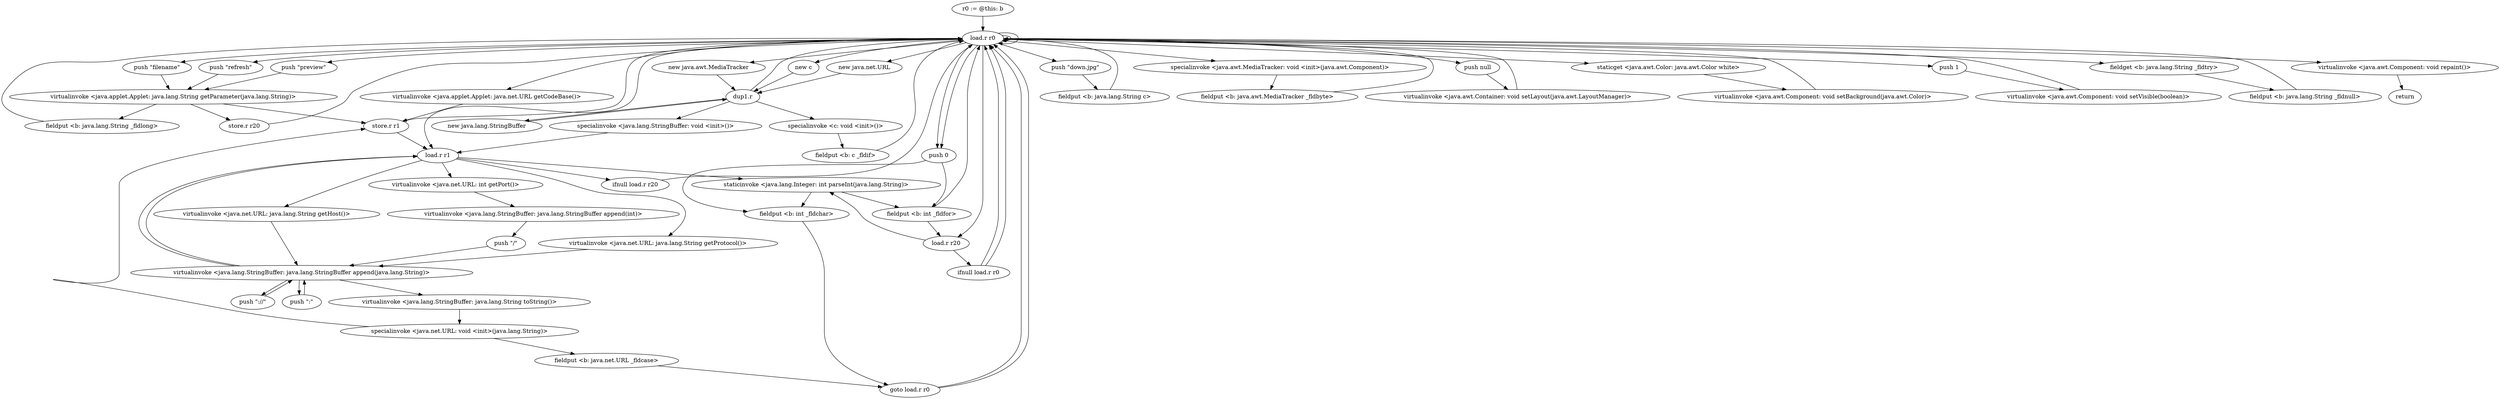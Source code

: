 digraph "" {
    "r0 := @this: b"
    "load.r r0"
    "r0 := @this: b"->"load.r r0";
    "load.r r0"->"load.r r0";
    "push \"filename\""
    "load.r r0"->"push \"filename\"";
    "virtualinvoke <java.applet.Applet: java.lang.String getParameter(java.lang.String)>"
    "push \"filename\""->"virtualinvoke <java.applet.Applet: java.lang.String getParameter(java.lang.String)>";
    "fieldput <b: java.lang.String _fldlong>"
    "virtualinvoke <java.applet.Applet: java.lang.String getParameter(java.lang.String)>"->"fieldput <b: java.lang.String _fldlong>";
    "fieldput <b: java.lang.String _fldlong>"->"load.r r0";
    "push \"down.jpg\""
    "load.r r0"->"push \"down.jpg\"";
    "fieldput <b: java.lang.String c>"
    "push \"down.jpg\""->"fieldput <b: java.lang.String c>";
    "fieldput <b: java.lang.String c>"->"load.r r0";
    "push \"refresh\""
    "load.r r0"->"push \"refresh\"";
    "push \"refresh\""->"virtualinvoke <java.applet.Applet: java.lang.String getParameter(java.lang.String)>";
    "store.r r20"
    "virtualinvoke <java.applet.Applet: java.lang.String getParameter(java.lang.String)>"->"store.r r20";
    "store.r r20"->"load.r r0";
    "push 0"
    "load.r r0"->"push 0";
    "fieldput <b: int _fldfor>"
    "push 0"->"fieldput <b: int _fldfor>";
    "fieldput <b: int _fldfor>"->"load.r r0";
    "push \"preview\""
    "load.r r0"->"push \"preview\"";
    "push \"preview\""->"virtualinvoke <java.applet.Applet: java.lang.String getParameter(java.lang.String)>";
    "store.r r1"
    "virtualinvoke <java.applet.Applet: java.lang.String getParameter(java.lang.String)>"->"store.r r1";
    "load.r r1"
    "store.r r1"->"load.r r1";
    "ifnull load.r r20"
    "load.r r1"->"ifnull load.r r20";
    "ifnull load.r r20"->"load.r r0";
    "load.r r0"->"load.r r1";
    "staticinvoke <java.lang.Integer: int parseInt(java.lang.String)>"
    "load.r r1"->"staticinvoke <java.lang.Integer: int parseInt(java.lang.String)>";
    "staticinvoke <java.lang.Integer: int parseInt(java.lang.String)>"->"fieldput <b: int _fldfor>";
    "load.r r20"
    "fieldput <b: int _fldfor>"->"load.r r20";
    "ifnull load.r r0"
    "load.r r20"->"ifnull load.r r0";
    "ifnull load.r r0"->"load.r r0";
    "load.r r0"->"load.r r20";
    "load.r r20"->"staticinvoke <java.lang.Integer: int parseInt(java.lang.String)>";
    "fieldput <b: int _fldchar>"
    "staticinvoke <java.lang.Integer: int parseInt(java.lang.String)>"->"fieldput <b: int _fldchar>";
    "goto load.r r0"
    "fieldput <b: int _fldchar>"->"goto load.r r0";
    "goto load.r r0"->"load.r r0";
    "new java.awt.MediaTracker"
    "load.r r0"->"new java.awt.MediaTracker";
    "dup1.r"
    "new java.awt.MediaTracker"->"dup1.r";
    "dup1.r"->"load.r r0";
    "specialinvoke <java.awt.MediaTracker: void <init>(java.awt.Component)>"
    "load.r r0"->"specialinvoke <java.awt.MediaTracker: void <init>(java.awt.Component)>";
    "fieldput <b: java.awt.MediaTracker _fldbyte>"
    "specialinvoke <java.awt.MediaTracker: void <init>(java.awt.Component)>"->"fieldput <b: java.awt.MediaTracker _fldbyte>";
    "fieldput <b: java.awt.MediaTracker _fldbyte>"->"load.r r0";
    "push null"
    "load.r r0"->"push null";
    "virtualinvoke <java.awt.Container: void setLayout(java.awt.LayoutManager)>"
    "push null"->"virtualinvoke <java.awt.Container: void setLayout(java.awt.LayoutManager)>";
    "virtualinvoke <java.awt.Container: void setLayout(java.awt.LayoutManager)>"->"load.r r0";
    "staticget <java.awt.Color: java.awt.Color white>"
    "load.r r0"->"staticget <java.awt.Color: java.awt.Color white>";
    "virtualinvoke <java.awt.Component: void setBackground(java.awt.Color)>"
    "staticget <java.awt.Color: java.awt.Color white>"->"virtualinvoke <java.awt.Component: void setBackground(java.awt.Color)>";
    "virtualinvoke <java.awt.Component: void setBackground(java.awt.Color)>"->"load.r r0";
    "push 1"
    "load.r r0"->"push 1";
    "virtualinvoke <java.awt.Component: void setVisible(boolean)>"
    "push 1"->"virtualinvoke <java.awt.Component: void setVisible(boolean)>";
    "virtualinvoke <java.awt.Component: void setVisible(boolean)>"->"load.r r0";
    "load.r r0"->"load.r r0";
    "fieldget <b: java.lang.String _fldtry>"
    "load.r r0"->"fieldget <b: java.lang.String _fldtry>";
    "fieldput <b: java.lang.String _fldnull>"
    "fieldget <b: java.lang.String _fldtry>"->"fieldput <b: java.lang.String _fldnull>";
    "fieldput <b: java.lang.String _fldnull>"->"load.r r0";
    "new c"
    "load.r r0"->"new c";
    "new c"->"dup1.r";
    "specialinvoke <c: void <init>()>"
    "dup1.r"->"specialinvoke <c: void <init>()>";
    "fieldput <b: c _fldif>"
    "specialinvoke <c: void <init>()>"->"fieldput <b: c _fldif>";
    "fieldput <b: c _fldif>"->"load.r r0";
    "virtualinvoke <java.applet.Applet: java.net.URL getCodeBase()>"
    "load.r r0"->"virtualinvoke <java.applet.Applet: java.net.URL getCodeBase()>";
    "virtualinvoke <java.applet.Applet: java.net.URL getCodeBase()>"->"store.r r1";
    "store.r r1"->"load.r r0";
    "new java.net.URL"
    "load.r r0"->"new java.net.URL";
    "new java.net.URL"->"dup1.r";
    "new java.lang.StringBuffer"
    "dup1.r"->"new java.lang.StringBuffer";
    "new java.lang.StringBuffer"->"dup1.r";
    "specialinvoke <java.lang.StringBuffer: void <init>()>"
    "dup1.r"->"specialinvoke <java.lang.StringBuffer: void <init>()>";
    "specialinvoke <java.lang.StringBuffer: void <init>()>"->"load.r r1";
    "virtualinvoke <java.net.URL: java.lang.String getProtocol()>"
    "load.r r1"->"virtualinvoke <java.net.URL: java.lang.String getProtocol()>";
    "virtualinvoke <java.lang.StringBuffer: java.lang.StringBuffer append(java.lang.String)>"
    "virtualinvoke <java.net.URL: java.lang.String getProtocol()>"->"virtualinvoke <java.lang.StringBuffer: java.lang.StringBuffer append(java.lang.String)>";
    "push \"://\""
    "virtualinvoke <java.lang.StringBuffer: java.lang.StringBuffer append(java.lang.String)>"->"push \"://\"";
    "push \"://\""->"virtualinvoke <java.lang.StringBuffer: java.lang.StringBuffer append(java.lang.String)>";
    "virtualinvoke <java.lang.StringBuffer: java.lang.StringBuffer append(java.lang.String)>"->"load.r r1";
    "virtualinvoke <java.net.URL: java.lang.String getHost()>"
    "load.r r1"->"virtualinvoke <java.net.URL: java.lang.String getHost()>";
    "virtualinvoke <java.net.URL: java.lang.String getHost()>"->"virtualinvoke <java.lang.StringBuffer: java.lang.StringBuffer append(java.lang.String)>";
    "push \":\""
    "virtualinvoke <java.lang.StringBuffer: java.lang.StringBuffer append(java.lang.String)>"->"push \":\"";
    "push \":\""->"virtualinvoke <java.lang.StringBuffer: java.lang.StringBuffer append(java.lang.String)>";
    "virtualinvoke <java.lang.StringBuffer: java.lang.StringBuffer append(java.lang.String)>"->"load.r r1";
    "virtualinvoke <java.net.URL: int getPort()>"
    "load.r r1"->"virtualinvoke <java.net.URL: int getPort()>";
    "virtualinvoke <java.lang.StringBuffer: java.lang.StringBuffer append(int)>"
    "virtualinvoke <java.net.URL: int getPort()>"->"virtualinvoke <java.lang.StringBuffer: java.lang.StringBuffer append(int)>";
    "push \"/\""
    "virtualinvoke <java.lang.StringBuffer: java.lang.StringBuffer append(int)>"->"push \"/\"";
    "push \"/\""->"virtualinvoke <java.lang.StringBuffer: java.lang.StringBuffer append(java.lang.String)>";
    "virtualinvoke <java.lang.StringBuffer: java.lang.String toString()>"
    "virtualinvoke <java.lang.StringBuffer: java.lang.StringBuffer append(java.lang.String)>"->"virtualinvoke <java.lang.StringBuffer: java.lang.String toString()>";
    "specialinvoke <java.net.URL: void <init>(java.lang.String)>"
    "virtualinvoke <java.lang.StringBuffer: java.lang.String toString()>"->"specialinvoke <java.net.URL: void <init>(java.lang.String)>";
    "fieldput <b: java.net.URL _fldcase>"
    "specialinvoke <java.net.URL: void <init>(java.lang.String)>"->"fieldput <b: java.net.URL _fldcase>";
    "fieldput <b: java.net.URL _fldcase>"->"goto load.r r0";
    "goto load.r r0"->"load.r r0";
    "virtualinvoke <java.awt.Component: void repaint()>"
    "load.r r0"->"virtualinvoke <java.awt.Component: void repaint()>";
    "return"
    "virtualinvoke <java.awt.Component: void repaint()>"->"return";
    "specialinvoke <java.net.URL: void <init>(java.lang.String)>"->"store.r r1";
    "ifnull load.r r0"->"load.r r0";
    "load.r r0"->"push 0";
    "push 0"->"fieldput <b: int _fldchar>";
}
